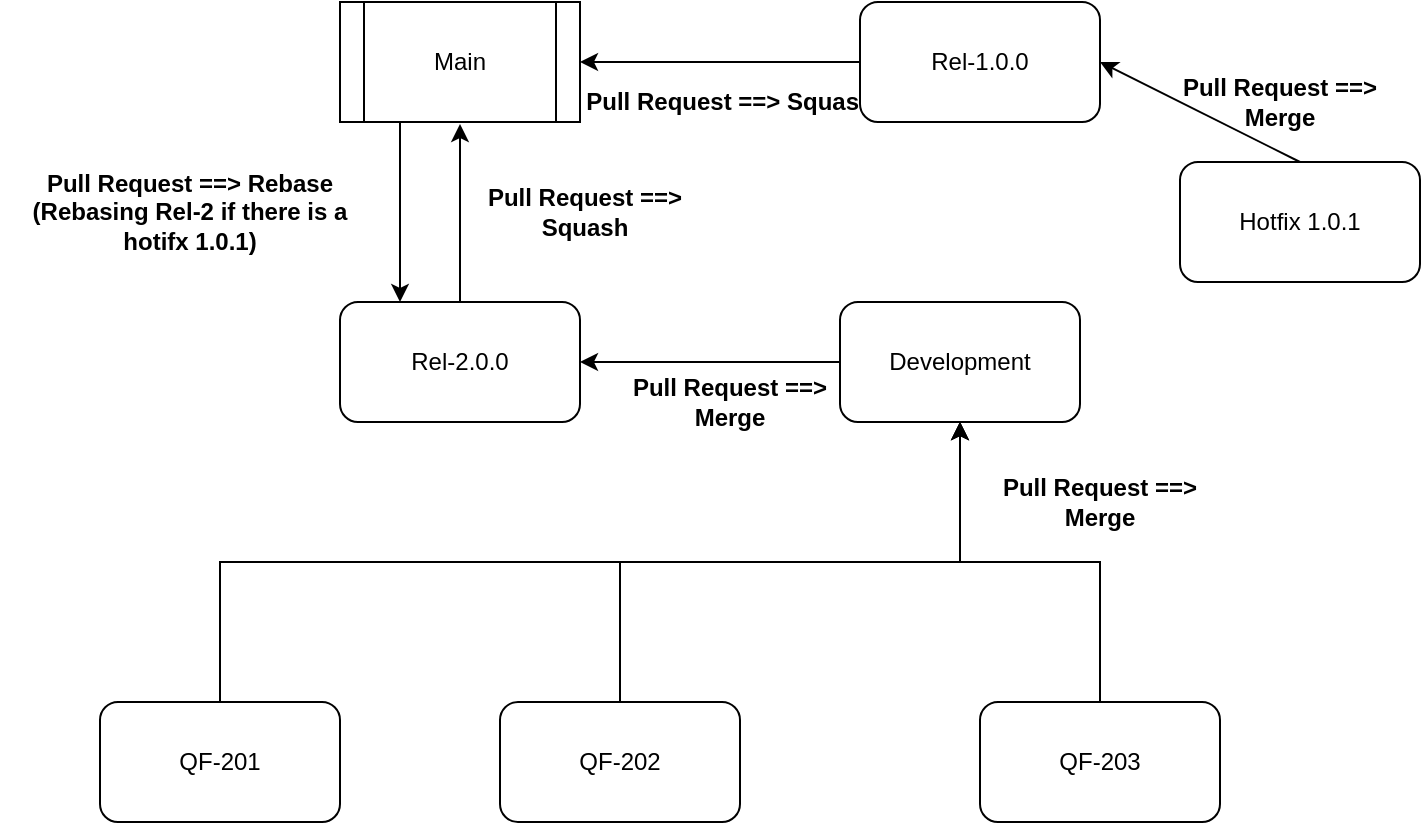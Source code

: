 <mxfile version="14.2.9" type="github">
  <diagram id="vRT_eRokYRHo_6Neqv87" name="Page-1">
    <mxGraphModel dx="1038" dy="548" grid="1" gridSize="10" guides="1" tooltips="1" connect="1" arrows="1" fold="1" page="1" pageScale="1" pageWidth="827" pageHeight="1169" math="0" shadow="0">
      <root>
        <mxCell id="0" />
        <mxCell id="1" parent="0" />
        <mxCell id="Who9ex1uRK8ai-KRY27w-1" value="Main" style="shape=process;whiteSpace=wrap;html=1;backgroundOutline=1;" vertex="1" parent="1">
          <mxGeometry x="250" y="80" width="120" height="60" as="geometry" />
        </mxCell>
        <mxCell id="Who9ex1uRK8ai-KRY27w-2" value="Rel-2.0.0" style="rounded=1;whiteSpace=wrap;html=1;" vertex="1" parent="1">
          <mxGeometry x="250" y="230" width="120" height="60" as="geometry" />
        </mxCell>
        <mxCell id="Who9ex1uRK8ai-KRY27w-10" style="edgeStyle=orthogonalEdgeStyle;rounded=0;orthogonalLoop=1;jettySize=auto;html=1;exitX=0.5;exitY=0;exitDx=0;exitDy=0;" edge="1" parent="1" source="Who9ex1uRK8ai-KRY27w-3" target="Who9ex1uRK8ai-KRY27w-8">
          <mxGeometry relative="1" as="geometry" />
        </mxCell>
        <mxCell id="Who9ex1uRK8ai-KRY27w-3" value="QF-201" style="rounded=1;whiteSpace=wrap;html=1;" vertex="1" parent="1">
          <mxGeometry x="130" y="430" width="120" height="60" as="geometry" />
        </mxCell>
        <mxCell id="Who9ex1uRK8ai-KRY27w-5" value="" style="endArrow=classic;html=1;exitX=0.5;exitY=0;exitDx=0;exitDy=0;" edge="1" parent="1" source="Who9ex1uRK8ai-KRY27w-2">
          <mxGeometry width="50" height="50" relative="1" as="geometry">
            <mxPoint x="210" y="380" as="sourcePoint" />
            <mxPoint x="310" y="141" as="targetPoint" />
          </mxGeometry>
        </mxCell>
        <mxCell id="Who9ex1uRK8ai-KRY27w-12" style="edgeStyle=orthogonalEdgeStyle;rounded=0;orthogonalLoop=1;jettySize=auto;html=1;exitX=0.5;exitY=0;exitDx=0;exitDy=0;entryX=0.5;entryY=1;entryDx=0;entryDy=0;" edge="1" parent="1" source="Who9ex1uRK8ai-KRY27w-6" target="Who9ex1uRK8ai-KRY27w-8">
          <mxGeometry relative="1" as="geometry" />
        </mxCell>
        <mxCell id="Who9ex1uRK8ai-KRY27w-6" value="QF-202" style="rounded=1;whiteSpace=wrap;html=1;" vertex="1" parent="1">
          <mxGeometry x="330" y="430" width="120" height="60" as="geometry" />
        </mxCell>
        <mxCell id="Who9ex1uRK8ai-KRY27w-14" style="edgeStyle=orthogonalEdgeStyle;rounded=0;orthogonalLoop=1;jettySize=auto;html=1;exitX=0.5;exitY=0;exitDx=0;exitDy=0;entryX=0.5;entryY=1;entryDx=0;entryDy=0;" edge="1" parent="1" source="Who9ex1uRK8ai-KRY27w-7" target="Who9ex1uRK8ai-KRY27w-8">
          <mxGeometry relative="1" as="geometry">
            <mxPoint x="560" y="300" as="targetPoint" />
          </mxGeometry>
        </mxCell>
        <mxCell id="Who9ex1uRK8ai-KRY27w-7" value="QF-203" style="rounded=1;whiteSpace=wrap;html=1;" vertex="1" parent="1">
          <mxGeometry x="570" y="430" width="120" height="60" as="geometry" />
        </mxCell>
        <mxCell id="Who9ex1uRK8ai-KRY27w-8" value="Development" style="rounded=1;whiteSpace=wrap;html=1;" vertex="1" parent="1">
          <mxGeometry x="500" y="230" width="120" height="60" as="geometry" />
        </mxCell>
        <mxCell id="Who9ex1uRK8ai-KRY27w-13" value="" style="endArrow=classic;html=1;entryX=1;entryY=0.5;entryDx=0;entryDy=0;exitX=0;exitY=0.5;exitDx=0;exitDy=0;" edge="1" parent="1" source="Who9ex1uRK8ai-KRY27w-8" target="Who9ex1uRK8ai-KRY27w-2">
          <mxGeometry width="50" height="50" relative="1" as="geometry">
            <mxPoint x="440" y="310" as="sourcePoint" />
            <mxPoint x="490" y="260" as="targetPoint" />
          </mxGeometry>
        </mxCell>
        <mxCell id="Who9ex1uRK8ai-KRY27w-18" value="Pull Request ==&amp;gt; Squash" style="text;html=1;strokeColor=none;fillColor=none;align=center;verticalAlign=middle;whiteSpace=wrap;rounded=0;fontStyle=1" vertex="1" parent="1">
          <mxGeometry x="350" y="120" width="190" height="20" as="geometry" />
        </mxCell>
        <mxCell id="Who9ex1uRK8ai-KRY27w-19" value="Pull Request ==&amp;gt; Merge" style="text;html=1;strokeColor=none;fillColor=none;align=center;verticalAlign=middle;whiteSpace=wrap;rounded=0;fontStyle=1" vertex="1" parent="1">
          <mxGeometry x="385" y="270" width="120" height="20" as="geometry" />
        </mxCell>
        <mxCell id="Who9ex1uRK8ai-KRY27w-20" value="Pull Request ==&amp;gt; Merge" style="text;html=1;strokeColor=none;fillColor=none;align=center;verticalAlign=middle;whiteSpace=wrap;rounded=0;fontStyle=1" vertex="1" parent="1">
          <mxGeometry x="660" y="120" width="120" height="20" as="geometry" />
        </mxCell>
        <mxCell id="Who9ex1uRK8ai-KRY27w-21" value="Rel-1.0.0" style="rounded=1;whiteSpace=wrap;html=1;" vertex="1" parent="1">
          <mxGeometry x="510" y="80" width="120" height="60" as="geometry" />
        </mxCell>
        <mxCell id="Who9ex1uRK8ai-KRY27w-25" value="Pull Request ==&amp;gt; Rebase&lt;br&gt;(Rebasing Rel-2 if there is a hotifx 1.0.1)" style="text;html=1;strokeColor=none;fillColor=none;align=center;verticalAlign=middle;whiteSpace=wrap;rounded=0;fontStyle=1" vertex="1" parent="1">
          <mxGeometry x="80" y="160" width="190" height="50" as="geometry" />
        </mxCell>
        <mxCell id="Who9ex1uRK8ai-KRY27w-26" value="" style="endArrow=classic;html=1;exitX=0.25;exitY=1;exitDx=0;exitDy=0;entryX=0.25;entryY=0;entryDx=0;entryDy=0;" edge="1" parent="1" source="Who9ex1uRK8ai-KRY27w-1" target="Who9ex1uRK8ai-KRY27w-2">
          <mxGeometry width="50" height="50" relative="1" as="geometry">
            <mxPoint x="440" y="260" as="sourcePoint" />
            <mxPoint x="490" y="210" as="targetPoint" />
          </mxGeometry>
        </mxCell>
        <mxCell id="Who9ex1uRK8ai-KRY27w-28" value="" style="endArrow=classic;html=1;entryX=1;entryY=0.5;entryDx=0;entryDy=0;exitX=0;exitY=0.5;exitDx=0;exitDy=0;" edge="1" parent="1" source="Who9ex1uRK8ai-KRY27w-21" target="Who9ex1uRK8ai-KRY27w-1">
          <mxGeometry width="50" height="50" relative="1" as="geometry">
            <mxPoint x="440" y="260" as="sourcePoint" />
            <mxPoint x="490" y="210" as="targetPoint" />
          </mxGeometry>
        </mxCell>
        <mxCell id="Who9ex1uRK8ai-KRY27w-29" value="Hotfix 1.0.1" style="rounded=1;whiteSpace=wrap;html=1;" vertex="1" parent="1">
          <mxGeometry x="670" y="160" width="120" height="60" as="geometry" />
        </mxCell>
        <mxCell id="Who9ex1uRK8ai-KRY27w-30" value="" style="endArrow=classic;html=1;entryX=1;entryY=0.5;entryDx=0;entryDy=0;exitX=0.5;exitY=0;exitDx=0;exitDy=0;" edge="1" parent="1" source="Who9ex1uRK8ai-KRY27w-29" target="Who9ex1uRK8ai-KRY27w-21">
          <mxGeometry width="50" height="50" relative="1" as="geometry">
            <mxPoint x="440" y="260" as="sourcePoint" />
            <mxPoint x="490" y="210" as="targetPoint" />
          </mxGeometry>
        </mxCell>
        <mxCell id="Who9ex1uRK8ai-KRY27w-31" value="Pull Request ==&amp;gt; Squash" style="text;html=1;strokeColor=none;fillColor=none;align=center;verticalAlign=middle;whiteSpace=wrap;rounded=0;fontStyle=1" vertex="1" parent="1">
          <mxGeometry x="310" y="175" width="125" height="20" as="geometry" />
        </mxCell>
        <mxCell id="Who9ex1uRK8ai-KRY27w-32" value="Pull Request ==&amp;gt; Merge" style="text;html=1;strokeColor=none;fillColor=none;align=center;verticalAlign=middle;whiteSpace=wrap;rounded=0;fontStyle=1" vertex="1" parent="1">
          <mxGeometry x="570" y="320" width="120" height="20" as="geometry" />
        </mxCell>
      </root>
    </mxGraphModel>
  </diagram>
</mxfile>
